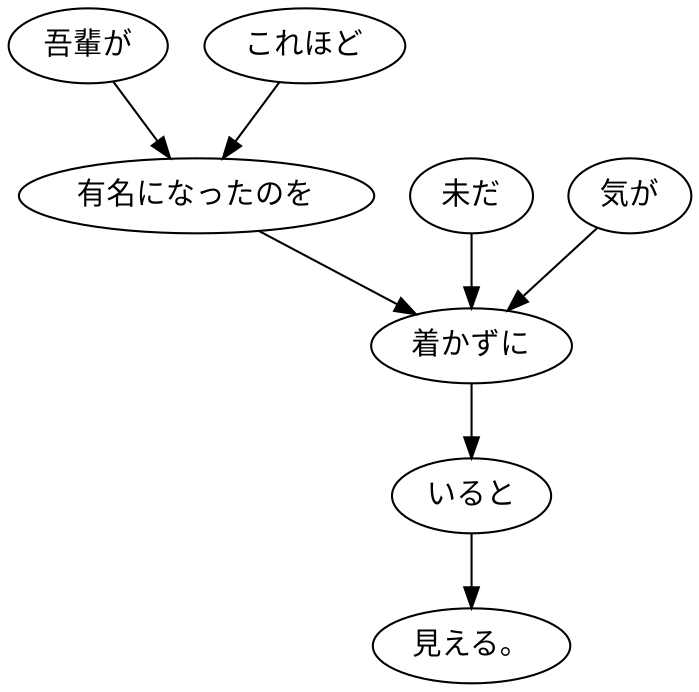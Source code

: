 digraph graph376 {
	node0 [label="吾輩が"];
	node1 [label="これほど"];
	node2 [label="有名になったのを"];
	node3 [label="未だ"];
	node4 [label="気が"];
	node5 [label="着かずに"];
	node6 [label="いると"];
	node7 [label="見える。"];
	node0 -> node2;
	node1 -> node2;
	node2 -> node5;
	node3 -> node5;
	node4 -> node5;
	node5 -> node6;
	node6 -> node7;
}
